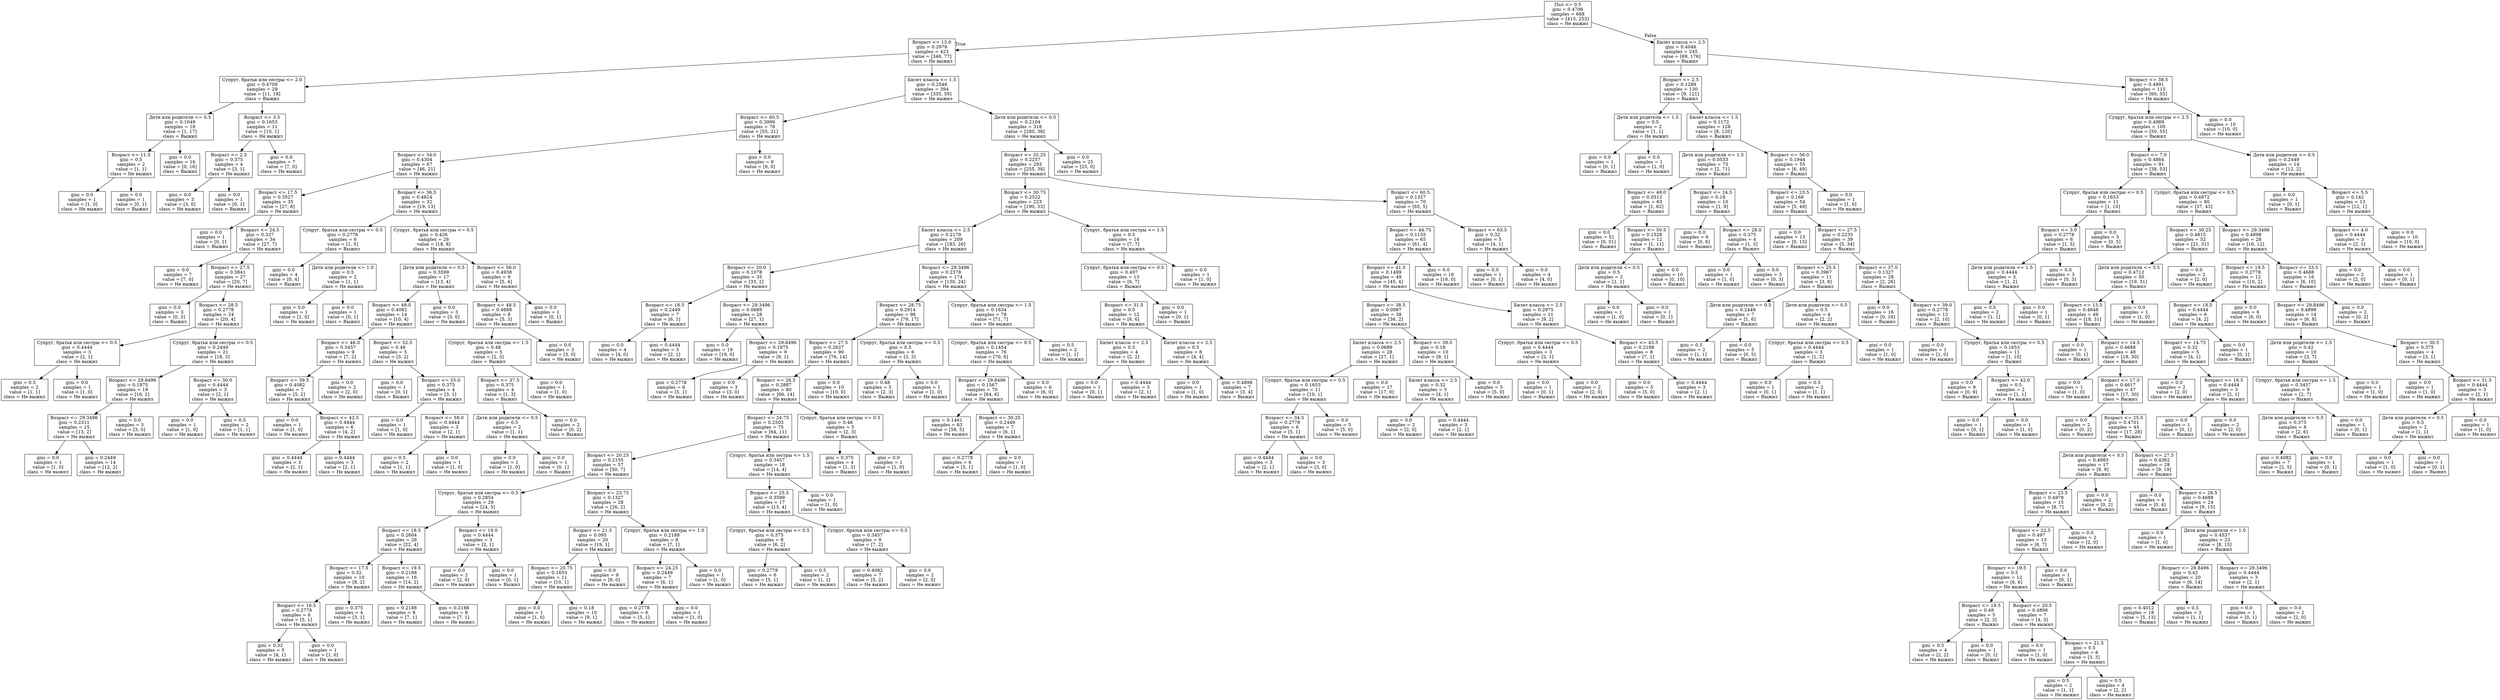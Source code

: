 digraph Tree {
node [shape=box] ;
0 [label="Пол <= 0.5\ngini = 0.4706\nsamples = 668\nvalue = [415, 253]\nclass = Не выжил"] ;
1 [label="Возраст <= 13.0\ngini = 0.2978\nsamples = 423\nvalue = [346, 77]\nclass = Не выжил"] ;
0 -> 1 [labeldistance=2.5, labelangle=45, headlabel="True"] ;
2 [label="Супруг, братья или сестры <= 2.0\ngini = 0.4709\nsamples = 29\nvalue = [11, 18]\nclass = Выжил"] ;
1 -> 2 ;
3 [label="Дети или родители <= 0.5\ngini = 0.1049\nsamples = 18\nvalue = [1, 17]\nclass = Выжил"] ;
2 -> 3 ;
4 [label="Возраст <= 11.5\ngini = 0.5\nsamples = 2\nvalue = [1, 1]\nclass = Не выжил"] ;
3 -> 4 ;
5 [label="gini = 0.0\nsamples = 1\nvalue = [1, 0]\nclass = Не выжил"] ;
4 -> 5 ;
6 [label="gini = 0.0\nsamples = 1\nvalue = [0, 1]\nclass = Выжил"] ;
4 -> 6 ;
7 [label="gini = 0.0\nsamples = 16\nvalue = [0, 16]\nclass = Выжил"] ;
3 -> 7 ;
8 [label="Возраст <= 3.5\ngini = 0.1653\nsamples = 11\nvalue = [10, 1]\nclass = Не выжил"] ;
2 -> 8 ;
9 [label="Возраст <= 2.5\ngini = 0.375\nsamples = 4\nvalue = [3, 1]\nclass = Не выжил"] ;
8 -> 9 ;
10 [label="gini = 0.0\nsamples = 3\nvalue = [3, 0]\nclass = Не выжил"] ;
9 -> 10 ;
11 [label="gini = 0.0\nsamples = 1\nvalue = [0, 1]\nclass = Выжил"] ;
9 -> 11 ;
12 [label="gini = 0.0\nsamples = 7\nvalue = [7, 0]\nclass = Не выжил"] ;
8 -> 12 ;
13 [label="Билет класса <= 1.5\ngini = 0.2546\nsamples = 394\nvalue = [335, 59]\nclass = Не выжил"] ;
1 -> 13 ;
14 [label="Возраст <= 60.5\ngini = 0.3999\nsamples = 76\nvalue = [55, 21]\nclass = Не выжил"] ;
13 -> 14 ;
15 [label="Возраст <= 34.0\ngini = 0.4304\nsamples = 67\nvalue = [46, 21]\nclass = Не выжил"] ;
14 -> 15 ;
16 [label="Возраст <= 17.5\ngini = 0.3527\nsamples = 35\nvalue = [27, 8]\nclass = Не выжил"] ;
15 -> 16 ;
17 [label="gini = 0.0\nsamples = 1\nvalue = [0, 1]\nclass = Выжил"] ;
16 -> 17 ;
18 [label="Возраст <= 24.5\ngini = 0.327\nsamples = 34\nvalue = [27, 7]\nclass = Не выжил"] ;
16 -> 18 ;
19 [label="gini = 0.0\nsamples = 7\nvalue = [7, 0]\nclass = Не выжил"] ;
18 -> 19 ;
20 [label="Возраст <= 27.5\ngini = 0.3841\nsamples = 27\nvalue = [20, 7]\nclass = Не выжил"] ;
18 -> 20 ;
21 [label="gini = 0.0\nsamples = 3\nvalue = [0, 3]\nclass = Выжил"] ;
20 -> 21 ;
22 [label="Возраст <= 28.5\ngini = 0.2778\nsamples = 24\nvalue = [20, 4]\nclass = Не выжил"] ;
20 -> 22 ;
23 [label="Супруг, братья или сестры <= 0.5\ngini = 0.4444\nsamples = 3\nvalue = [2, 1]\nclass = Не выжил"] ;
22 -> 23 ;
24 [label="gini = 0.5\nsamples = 2\nvalue = [1, 1]\nclass = Не выжил"] ;
23 -> 24 ;
25 [label="gini = 0.0\nsamples = 1\nvalue = [1, 0]\nclass = Не выжил"] ;
23 -> 25 ;
26 [label="Супруг, братья или сестры <= 0.5\ngini = 0.2449\nsamples = 21\nvalue = [18, 3]\nclass = Не выжил"] ;
22 -> 26 ;
27 [label="Возраст <= 29.8496\ngini = 0.1975\nsamples = 18\nvalue = [16, 2]\nclass = Не выжил"] ;
26 -> 27 ;
28 [label="Возраст <= 29.3496\ngini = 0.2311\nsamples = 15\nvalue = [13, 2]\nclass = Не выжил"] ;
27 -> 28 ;
29 [label="gini = 0.0\nsamples = 1\nvalue = [1, 0]\nclass = Не выжил"] ;
28 -> 29 ;
30 [label="gini = 0.2449\nsamples = 14\nvalue = [12, 2]\nclass = Не выжил"] ;
28 -> 30 ;
31 [label="gini = 0.0\nsamples = 3\nvalue = [3, 0]\nclass = Не выжил"] ;
27 -> 31 ;
32 [label="Возраст <= 30.0\ngini = 0.4444\nsamples = 3\nvalue = [2, 1]\nclass = Не выжил"] ;
26 -> 32 ;
33 [label="gini = 0.0\nsamples = 1\nvalue = [1, 0]\nclass = Не выжил"] ;
32 -> 33 ;
34 [label="gini = 0.5\nsamples = 2\nvalue = [1, 1]\nclass = Не выжил"] ;
32 -> 34 ;
35 [label="Возраст <= 36.5\ngini = 0.4824\nsamples = 32\nvalue = [19, 13]\nclass = Не выжил"] ;
15 -> 35 ;
36 [label="Супруг, братья или сестры <= 0.5\ngini = 0.2778\nsamples = 6\nvalue = [1, 5]\nclass = Выжил"] ;
35 -> 36 ;
37 [label="gini = 0.0\nsamples = 4\nvalue = [0, 4]\nclass = Выжил"] ;
36 -> 37 ;
38 [label="Дети или родители <= 1.0\ngini = 0.5\nsamples = 2\nvalue = [1, 1]\nclass = Не выжил"] ;
36 -> 38 ;
39 [label="gini = 0.0\nsamples = 1\nvalue = [1, 0]\nclass = Не выжил"] ;
38 -> 39 ;
40 [label="gini = 0.0\nsamples = 1\nvalue = [0, 1]\nclass = Выжил"] ;
38 -> 40 ;
41 [label="Супруг, братья или сестры <= 0.5\ngini = 0.426\nsamples = 26\nvalue = [18, 8]\nclass = Не выжил"] ;
35 -> 41 ;
42 [label="Дети или родители <= 0.5\ngini = 0.3599\nsamples = 17\nvalue = [13, 4]\nclass = Не выжил"] ;
41 -> 42 ;
43 [label="Возраст <= 49.0\ngini = 0.4082\nsamples = 14\nvalue = [10, 4]\nclass = Не выжил"] ;
42 -> 43 ;
44 [label="Возраст <= 46.0\ngini = 0.3457\nsamples = 9\nvalue = [7, 2]\nclass = Не выжил"] ;
43 -> 44 ;
45 [label="Возраст <= 39.5\ngini = 0.4082\nsamples = 7\nvalue = [5, 2]\nclass = Не выжил"] ;
44 -> 45 ;
46 [label="gini = 0.0\nsamples = 1\nvalue = [1, 0]\nclass = Не выжил"] ;
45 -> 46 ;
47 [label="Возраст <= 42.5\ngini = 0.4444\nsamples = 6\nvalue = [4, 2]\nclass = Не выжил"] ;
45 -> 47 ;
48 [label="gini = 0.4444\nsamples = 3\nvalue = [2, 1]\nclass = Не выжил"] ;
47 -> 48 ;
49 [label="gini = 0.4444\nsamples = 3\nvalue = [2, 1]\nclass = Не выжил"] ;
47 -> 49 ;
50 [label="gini = 0.0\nsamples = 2\nvalue = [2, 0]\nclass = Не выжил"] ;
44 -> 50 ;
51 [label="Возраст <= 52.5\ngini = 0.48\nsamples = 5\nvalue = [3, 2]\nclass = Не выжил"] ;
43 -> 51 ;
52 [label="gini = 0.0\nsamples = 1\nvalue = [0, 1]\nclass = Выжил"] ;
51 -> 52 ;
53 [label="Возраст <= 55.0\ngini = 0.375\nsamples = 4\nvalue = [3, 1]\nclass = Не выжил"] ;
51 -> 53 ;
54 [label="gini = 0.0\nsamples = 1\nvalue = [1, 0]\nclass = Не выжил"] ;
53 -> 54 ;
55 [label="Возраст <= 58.0\ngini = 0.4444\nsamples = 3\nvalue = [2, 1]\nclass = Не выжил"] ;
53 -> 55 ;
56 [label="gini = 0.5\nsamples = 2\nvalue = [1, 1]\nclass = Не выжил"] ;
55 -> 56 ;
57 [label="gini = 0.0\nsamples = 1\nvalue = [1, 0]\nclass = Не выжил"] ;
55 -> 57 ;
58 [label="gini = 0.0\nsamples = 3\nvalue = [3, 0]\nclass = Не выжил"] ;
42 -> 58 ;
59 [label="Возраст <= 56.0\ngini = 0.4938\nsamples = 9\nvalue = [5, 4]\nclass = Не выжил"] ;
41 -> 59 ;
60 [label="Возраст <= 48.5\ngini = 0.4688\nsamples = 8\nvalue = [5, 3]\nclass = Не выжил"] ;
59 -> 60 ;
61 [label="Супруг, братья или сестры <= 1.5\ngini = 0.48\nsamples = 5\nvalue = [2, 3]\nclass = Выжил"] ;
60 -> 61 ;
62 [label="Возраст <= 37.5\ngini = 0.375\nsamples = 4\nvalue = [1, 3]\nclass = Выжил"] ;
61 -> 62 ;
63 [label="Дети или родители <= 0.5\ngini = 0.5\nsamples = 2\nvalue = [1, 1]\nclass = Не выжил"] ;
62 -> 63 ;
64 [label="gini = 0.0\nsamples = 1\nvalue = [1, 0]\nclass = Не выжил"] ;
63 -> 64 ;
65 [label="gini = 0.0\nsamples = 1\nvalue = [0, 1]\nclass = Выжил"] ;
63 -> 65 ;
66 [label="gini = 0.0\nsamples = 2\nvalue = [0, 2]\nclass = Выжил"] ;
62 -> 66 ;
67 [label="gini = 0.0\nsamples = 1\nvalue = [1, 0]\nclass = Не выжил"] ;
61 -> 67 ;
68 [label="gini = 0.0\nsamples = 3\nvalue = [3, 0]\nclass = Не выжил"] ;
60 -> 68 ;
69 [label="gini = 0.0\nsamples = 1\nvalue = [0, 1]\nclass = Выжил"] ;
59 -> 69 ;
70 [label="gini = 0.0\nsamples = 9\nvalue = [9, 0]\nclass = Не выжил"] ;
14 -> 70 ;
71 [label="Дети или родители <= 0.5\ngini = 0.2104\nsamples = 318\nvalue = [280, 38]\nclass = Не выжил"] ;
13 -> 71 ;
72 [label="Возраст <= 32.25\ngini = 0.2257\nsamples = 293\nvalue = [255, 38]\nclass = Не выжил"] ;
71 -> 72 ;
73 [label="Возраст <= 30.75\ngini = 0.2522\nsamples = 223\nvalue = [190, 33]\nclass = Не выжил"] ;
72 -> 73 ;
74 [label="Билет класса <= 2.5\ngini = 0.2179\nsamples = 209\nvalue = [183, 26]\nclass = Не выжил"] ;
73 -> 74 ;
75 [label="Возраст <= 20.0\ngini = 0.1078\nsamples = 35\nvalue = [33, 2]\nclass = Не выжил"] ;
74 -> 75 ;
76 [label="Возраст <= 18.5\ngini = 0.2449\nsamples = 7\nvalue = [6, 1]\nclass = Не выжил"] ;
75 -> 76 ;
77 [label="gini = 0.0\nsamples = 4\nvalue = [4, 0]\nclass = Не выжил"] ;
76 -> 77 ;
78 [label="gini = 0.4444\nsamples = 3\nvalue = [2, 1]\nclass = Не выжил"] ;
76 -> 78 ;
79 [label="Возраст <= 29.3496\ngini = 0.0689\nsamples = 28\nvalue = [27, 1]\nclass = Не выжил"] ;
75 -> 79 ;
80 [label="gini = 0.0\nsamples = 19\nvalue = [19, 0]\nclass = Не выжил"] ;
79 -> 80 ;
81 [label="Возраст <= 29.8496\ngini = 0.1975\nsamples = 9\nvalue = [8, 1]\nclass = Не выжил"] ;
79 -> 81 ;
82 [label="gini = 0.2778\nsamples = 6\nvalue = [5, 1]\nclass = Не выжил"] ;
81 -> 82 ;
83 [label="gini = 0.0\nsamples = 3\nvalue = [3, 0]\nclass = Не выжил"] ;
81 -> 83 ;
84 [label="Возраст <= 29.3496\ngini = 0.2378\nsamples = 174\nvalue = [150, 24]\nclass = Не выжил"] ;
74 -> 84 ;
85 [label="Возраст <= 28.75\ngini = 0.2914\nsamples = 96\nvalue = [79, 17]\nclass = Не выжил"] ;
84 -> 85 ;
86 [label="Возраст <= 27.5\ngini = 0.2627\nsamples = 90\nvalue = [76, 14]\nclass = Не выжил"] ;
85 -> 86 ;
87 [label="Возраст <= 26.5\ngini = 0.2887\nsamples = 80\nvalue = [66, 14]\nclass = Не выжил"] ;
86 -> 87 ;
88 [label="Возраст <= 24.75\ngini = 0.2503\nsamples = 75\nvalue = [64, 11]\nclass = Не выжил"] ;
87 -> 88 ;
89 [label="Возраст <= 20.25\ngini = 0.2155\nsamples = 57\nvalue = [50, 7]\nclass = Не выжил"] ;
88 -> 89 ;
90 [label="Супруг, братья или сестры <= 0.5\ngini = 0.2854\nsamples = 29\nvalue = [24, 5]\nclass = Не выжил"] ;
89 -> 90 ;
91 [label="Возраст <= 18.5\ngini = 0.2604\nsamples = 26\nvalue = [22, 4]\nclass = Не выжил"] ;
90 -> 91 ;
92 [label="Возраст <= 17.5\ngini = 0.32\nsamples = 10\nvalue = [8, 2]\nclass = Не выжил"] ;
91 -> 92 ;
93 [label="Возраст <= 16.5\ngini = 0.2778\nsamples = 6\nvalue = [5, 1]\nclass = Не выжил"] ;
92 -> 93 ;
94 [label="gini = 0.32\nsamples = 5\nvalue = [4, 1]\nclass = Не выжил"] ;
93 -> 94 ;
95 [label="gini = 0.0\nsamples = 1\nvalue = [1, 0]\nclass = Не выжил"] ;
93 -> 95 ;
96 [label="gini = 0.375\nsamples = 4\nvalue = [3, 1]\nclass = Не выжил"] ;
92 -> 96 ;
97 [label="Возраст <= 19.5\ngini = 0.2188\nsamples = 16\nvalue = [14, 2]\nclass = Не выжил"] ;
91 -> 97 ;
98 [label="gini = 0.2188\nsamples = 8\nvalue = [7, 1]\nclass = Не выжил"] ;
97 -> 98 ;
99 [label="gini = 0.2188\nsamples = 8\nvalue = [7, 1]\nclass = Не выжил"] ;
97 -> 99 ;
100 [label="Возраст <= 19.0\ngini = 0.4444\nsamples = 3\nvalue = [2, 1]\nclass = Не выжил"] ;
90 -> 100 ;
101 [label="gini = 0.0\nsamples = 2\nvalue = [2, 0]\nclass = Не выжил"] ;
100 -> 101 ;
102 [label="gini = 0.0\nsamples = 1\nvalue = [0, 1]\nclass = Выжил"] ;
100 -> 102 ;
103 [label="Возраст <= 23.75\ngini = 0.1327\nsamples = 28\nvalue = [26, 2]\nclass = Не выжил"] ;
89 -> 103 ;
104 [label="Возраст <= 21.5\ngini = 0.095\nsamples = 20\nvalue = [19, 1]\nclass = Не выжил"] ;
103 -> 104 ;
105 [label="Возраст <= 20.75\ngini = 0.1653\nsamples = 11\nvalue = [10, 1]\nclass = Не выжил"] ;
104 -> 105 ;
106 [label="gini = 0.0\nsamples = 1\nvalue = [1, 0]\nclass = Не выжил"] ;
105 -> 106 ;
107 [label="gini = 0.18\nsamples = 10\nvalue = [9, 1]\nclass = Не выжил"] ;
105 -> 107 ;
108 [label="gini = 0.0\nsamples = 9\nvalue = [9, 0]\nclass = Не выжил"] ;
104 -> 108 ;
109 [label="Супруг, братья или сестры <= 1.0\ngini = 0.2188\nsamples = 8\nvalue = [7, 1]\nclass = Не выжил"] ;
103 -> 109 ;
110 [label="Возраст <= 24.25\ngini = 0.2449\nsamples = 7\nvalue = [6, 1]\nclass = Не выжил"] ;
109 -> 110 ;
111 [label="gini = 0.2778\nsamples = 6\nvalue = [5, 1]\nclass = Не выжил"] ;
110 -> 111 ;
112 [label="gini = 0.0\nsamples = 1\nvalue = [1, 0]\nclass = Не выжил"] ;
110 -> 112 ;
113 [label="gini = 0.0\nsamples = 1\nvalue = [1, 0]\nclass = Не выжил"] ;
109 -> 113 ;
114 [label="Супруг, братья или сестры <= 1.5\ngini = 0.3457\nsamples = 18\nvalue = [14, 4]\nclass = Не выжил"] ;
88 -> 114 ;
115 [label="Возраст <= 25.5\ngini = 0.3599\nsamples = 17\nvalue = [13, 4]\nclass = Не выжил"] ;
114 -> 115 ;
116 [label="Супруг, братья или сестры <= 0.5\ngini = 0.375\nsamples = 8\nvalue = [6, 2]\nclass = Не выжил"] ;
115 -> 116 ;
117 [label="gini = 0.2778\nsamples = 6\nvalue = [5, 1]\nclass = Не выжил"] ;
116 -> 117 ;
118 [label="gini = 0.5\nsamples = 2\nvalue = [1, 1]\nclass = Не выжил"] ;
116 -> 118 ;
119 [label="Супруг, братья или сестры <= 0.5\ngini = 0.3457\nsamples = 9\nvalue = [7, 2]\nclass = Не выжил"] ;
115 -> 119 ;
120 [label="gini = 0.4082\nsamples = 7\nvalue = [5, 2]\nclass = Не выжил"] ;
119 -> 120 ;
121 [label="gini = 0.0\nsamples = 2\nvalue = [2, 0]\nclass = Не выжил"] ;
119 -> 121 ;
122 [label="gini = 0.0\nsamples = 1\nvalue = [1, 0]\nclass = Не выжил"] ;
114 -> 122 ;
123 [label="Супруг, братья или сестры <= 0.5\ngini = 0.48\nsamples = 5\nvalue = [2, 3]\nclass = Выжил"] ;
87 -> 123 ;
124 [label="gini = 0.375\nsamples = 4\nvalue = [1, 3]\nclass = Выжил"] ;
123 -> 124 ;
125 [label="gini = 0.0\nsamples = 1\nvalue = [1, 0]\nclass = Не выжил"] ;
123 -> 125 ;
126 [label="gini = 0.0\nsamples = 10\nvalue = [10, 0]\nclass = Не выжил"] ;
86 -> 126 ;
127 [label="Супруг, братья или сестры <= 0.5\ngini = 0.5\nsamples = 6\nvalue = [3, 3]\nclass = Не выжил"] ;
85 -> 127 ;
128 [label="gini = 0.48\nsamples = 5\nvalue = [2, 3]\nclass = Выжил"] ;
127 -> 128 ;
129 [label="gini = 0.0\nsamples = 1\nvalue = [1, 0]\nclass = Не выжил"] ;
127 -> 129 ;
130 [label="Супруг, братья или сестры <= 1.5\ngini = 0.1634\nsamples = 78\nvalue = [71, 7]\nclass = Не выжил"] ;
84 -> 130 ;
131 [label="Супруг, братья или сестры <= 0.5\ngini = 0.1454\nsamples = 76\nvalue = [70, 6]\nclass = Не выжил"] ;
130 -> 131 ;
132 [label="Возраст <= 29.8496\ngini = 0.1567\nsamples = 70\nvalue = [64, 6]\nclass = Не выжил"] ;
131 -> 132 ;
133 [label="gini = 0.1461\nsamples = 63\nvalue = [58, 5]\nclass = Не выжил"] ;
132 -> 133 ;
134 [label="Возраст <= 30.25\ngini = 0.2449\nsamples = 7\nvalue = [6, 1]\nclass = Не выжил"] ;
132 -> 134 ;
135 [label="gini = 0.2778\nsamples = 6\nvalue = [5, 1]\nclass = Не выжил"] ;
134 -> 135 ;
136 [label="gini = 0.0\nsamples = 1\nvalue = [1, 0]\nclass = Не выжил"] ;
134 -> 136 ;
137 [label="gini = 0.0\nsamples = 6\nvalue = [6, 0]\nclass = Не выжил"] ;
131 -> 137 ;
138 [label="gini = 0.5\nsamples = 2\nvalue = [1, 1]\nclass = Не выжил"] ;
130 -> 138 ;
139 [label="Супруг, братья или сестры <= 1.5\ngini = 0.5\nsamples = 14\nvalue = [7, 7]\nclass = Не выжил"] ;
73 -> 139 ;
140 [label="Супруг, братья или сестры <= 0.5\ngini = 0.497\nsamples = 13\nvalue = [6, 7]\nclass = Выжил"] ;
139 -> 140 ;
141 [label="Возраст <= 31.5\ngini = 0.5\nsamples = 12\nvalue = [6, 6]\nclass = Не выжил"] ;
140 -> 141 ;
142 [label="Билет класса <= 2.5\ngini = 0.5\nsamples = 4\nvalue = [2, 2]\nclass = Не выжил"] ;
141 -> 142 ;
143 [label="gini = 0.0\nsamples = 1\nvalue = [0, 1]\nclass = Выжил"] ;
142 -> 143 ;
144 [label="gini = 0.4444\nsamples = 3\nvalue = [2, 1]\nclass = Не выжил"] ;
142 -> 144 ;
145 [label="Билет класса <= 2.5\ngini = 0.5\nsamples = 8\nvalue = [4, 4]\nclass = Не выжил"] ;
141 -> 145 ;
146 [label="gini = 0.0\nsamples = 1\nvalue = [1, 0]\nclass = Не выжил"] ;
145 -> 146 ;
147 [label="gini = 0.4898\nsamples = 7\nvalue = [3, 4]\nclass = Выжил"] ;
145 -> 147 ;
148 [label="gini = 0.0\nsamples = 1\nvalue = [0, 1]\nclass = Выжил"] ;
140 -> 148 ;
149 [label="gini = 0.0\nsamples = 1\nvalue = [1, 0]\nclass = Не выжил"] ;
139 -> 149 ;
150 [label="Возраст <= 60.5\ngini = 0.1327\nsamples = 70\nvalue = [65, 5]\nclass = Не выжил"] ;
72 -> 150 ;
151 [label="Возраст <= 44.75\ngini = 0.1155\nsamples = 65\nvalue = [61, 4]\nclass = Не выжил"] ;
150 -> 151 ;
152 [label="Возраст <= 41.5\ngini = 0.1499\nsamples = 49\nvalue = [45, 4]\nclass = Не выжил"] ;
151 -> 152 ;
153 [label="Возраст <= 38.5\ngini = 0.0997\nsamples = 38\nvalue = [36, 2]\nclass = Не выжил"] ;
152 -> 153 ;
154 [label="Билет класса <= 2.5\ngini = 0.0689\nsamples = 28\nvalue = [27, 1]\nclass = Не выжил"] ;
153 -> 154 ;
155 [label="Супруг, братья или сестры <= 0.5\ngini = 0.1653\nsamples = 11\nvalue = [10, 1]\nclass = Не выжил"] ;
154 -> 155 ;
156 [label="Возраст <= 34.5\ngini = 0.2778\nsamples = 6\nvalue = [5, 1]\nclass = Не выжил"] ;
155 -> 156 ;
157 [label="gini = 0.4444\nsamples = 3\nvalue = [2, 1]\nclass = Не выжил"] ;
156 -> 157 ;
158 [label="gini = 0.0\nsamples = 3\nvalue = [3, 0]\nclass = Не выжил"] ;
156 -> 158 ;
159 [label="gini = 0.0\nsamples = 5\nvalue = [5, 0]\nclass = Не выжил"] ;
155 -> 159 ;
160 [label="gini = 0.0\nsamples = 17\nvalue = [17, 0]\nclass = Не выжил"] ;
154 -> 160 ;
161 [label="Возраст <= 39.5\ngini = 0.18\nsamples = 10\nvalue = [9, 1]\nclass = Не выжил"] ;
153 -> 161 ;
162 [label="Билет класса <= 2.5\ngini = 0.32\nsamples = 5\nvalue = [4, 1]\nclass = Не выжил"] ;
161 -> 162 ;
163 [label="gini = 0.0\nsamples = 2\nvalue = [2, 0]\nclass = Не выжил"] ;
162 -> 163 ;
164 [label="gini = 0.4444\nsamples = 3\nvalue = [2, 1]\nclass = Не выжил"] ;
162 -> 164 ;
165 [label="gini = 0.0\nsamples = 5\nvalue = [5, 0]\nclass = Не выжил"] ;
161 -> 165 ;
166 [label="Билет класса <= 2.5\ngini = 0.2975\nsamples = 11\nvalue = [9, 2]\nclass = Не выжил"] ;
152 -> 166 ;
167 [label="Супруг, братья или сестры <= 0.5\ngini = 0.4444\nsamples = 3\nvalue = [2, 1]\nclass = Не выжил"] ;
166 -> 167 ;
168 [label="gini = 0.0\nsamples = 1\nvalue = [0, 1]\nclass = Выжил"] ;
167 -> 168 ;
169 [label="gini = 0.0\nsamples = 2\nvalue = [2, 0]\nclass = Не выжил"] ;
167 -> 169 ;
170 [label="Возраст <= 43.5\ngini = 0.2188\nsamples = 8\nvalue = [7, 1]\nclass = Не выжил"] ;
166 -> 170 ;
171 [label="gini = 0.0\nsamples = 5\nvalue = [5, 0]\nclass = Не выжил"] ;
170 -> 171 ;
172 [label="gini = 0.4444\nsamples = 3\nvalue = [2, 1]\nclass = Не выжил"] ;
170 -> 172 ;
173 [label="gini = 0.0\nsamples = 16\nvalue = [16, 0]\nclass = Не выжил"] ;
151 -> 173 ;
174 [label="Возраст <= 63.5\ngini = 0.32\nsamples = 5\nvalue = [4, 1]\nclass = Не выжил"] ;
150 -> 174 ;
175 [label="gini = 0.0\nsamples = 1\nvalue = [0, 1]\nclass = Выжил"] ;
174 -> 175 ;
176 [label="gini = 0.0\nsamples = 4\nvalue = [4, 0]\nclass = Не выжил"] ;
174 -> 176 ;
177 [label="gini = 0.0\nsamples = 25\nvalue = [25, 0]\nclass = Не выжил"] ;
71 -> 177 ;
178 [label="Билет класса <= 2.5\ngini = 0.4046\nsamples = 245\nvalue = [69, 176]\nclass = Выжил"] ;
0 -> 178 [labeldistance=2.5, labelangle=-45, headlabel="False"] ;
179 [label="Возраст <= 2.5\ngini = 0.1289\nsamples = 130\nvalue = [9, 121]\nclass = Выжил"] ;
178 -> 179 ;
180 [label="Дети или родители <= 1.5\ngini = 0.5\nsamples = 2\nvalue = [1, 1]\nclass = Не выжил"] ;
179 -> 180 ;
181 [label="gini = 0.0\nsamples = 1\nvalue = [0, 1]\nclass = Выжил"] ;
180 -> 181 ;
182 [label="gini = 0.0\nsamples = 1\nvalue = [1, 0]\nclass = Не выжил"] ;
180 -> 182 ;
183 [label="Билет класса <= 1.5\ngini = 0.1172\nsamples = 128\nvalue = [8, 120]\nclass = Выжил"] ;
179 -> 183 ;
184 [label="Дети или родители <= 1.5\ngini = 0.0533\nsamples = 73\nvalue = [2, 71]\nclass = Выжил"] ;
183 -> 184 ;
185 [label="Возраст <= 49.0\ngini = 0.0312\nsamples = 63\nvalue = [1, 62]\nclass = Выжил"] ;
184 -> 185 ;
186 [label="gini = 0.0\nsamples = 51\nvalue = [0, 51]\nclass = Выжил"] ;
185 -> 186 ;
187 [label="Возраст <= 50.5\ngini = 0.1528\nsamples = 12\nvalue = [1, 11]\nclass = Выжил"] ;
185 -> 187 ;
188 [label="Дети или родители <= 0.5\ngini = 0.5\nsamples = 2\nvalue = [1, 1]\nclass = Не выжил"] ;
187 -> 188 ;
189 [label="gini = 0.0\nsamples = 1\nvalue = [1, 0]\nclass = Не выжил"] ;
188 -> 189 ;
190 [label="gini = 0.0\nsamples = 1\nvalue = [0, 1]\nclass = Выжил"] ;
188 -> 190 ;
191 [label="gini = 0.0\nsamples = 10\nvalue = [0, 10]\nclass = Выжил"] ;
187 -> 191 ;
192 [label="Возраст <= 24.5\ngini = 0.18\nsamples = 10\nvalue = [1, 9]\nclass = Выжил"] ;
184 -> 192 ;
193 [label="gini = 0.0\nsamples = 6\nvalue = [0, 6]\nclass = Выжил"] ;
192 -> 193 ;
194 [label="Возраст <= 28.0\ngini = 0.375\nsamples = 4\nvalue = [1, 3]\nclass = Выжил"] ;
192 -> 194 ;
195 [label="gini = 0.0\nsamples = 1\nvalue = [1, 0]\nclass = Не выжил"] ;
194 -> 195 ;
196 [label="gini = 0.0\nsamples = 3\nvalue = [0, 3]\nclass = Выжил"] ;
194 -> 196 ;
197 [label="Возраст <= 56.0\ngini = 0.1944\nsamples = 55\nvalue = [6, 49]\nclass = Выжил"] ;
183 -> 197 ;
198 [label="Возраст <= 23.5\ngini = 0.168\nsamples = 54\nvalue = [5, 49]\nclass = Выжил"] ;
197 -> 198 ;
199 [label="gini = 0.0\nsamples = 15\nvalue = [0, 15]\nclass = Выжил"] ;
198 -> 199 ;
200 [label="Возраст <= 27.5\ngini = 0.2235\nsamples = 39\nvalue = [5, 34]\nclass = Выжил"] ;
198 -> 200 ;
201 [label="Возраст <= 25.5\ngini = 0.3967\nsamples = 11\nvalue = [3, 8]\nclass = Выжил"] ;
200 -> 201 ;
202 [label="Дети или родители <= 0.5\ngini = 0.2449\nsamples = 7\nvalue = [1, 6]\nclass = Выжил"] ;
201 -> 202 ;
203 [label="gini = 0.5\nsamples = 2\nvalue = [1, 1]\nclass = Не выжил"] ;
202 -> 203 ;
204 [label="gini = 0.0\nsamples = 5\nvalue = [0, 5]\nclass = Выжил"] ;
202 -> 204 ;
205 [label="Дети или родители <= 0.5\ngini = 0.5\nsamples = 4\nvalue = [2, 2]\nclass = Не выжил"] ;
201 -> 205 ;
206 [label="Супруг, братья или сестры <= 0.5\ngini = 0.4444\nsamples = 3\nvalue = [1, 2]\nclass = Выжил"] ;
205 -> 206 ;
207 [label="gini = 0.0\nsamples = 1\nvalue = [0, 1]\nclass = Выжил"] ;
206 -> 207 ;
208 [label="gini = 0.5\nsamples = 2\nvalue = [1, 1]\nclass = Не выжил"] ;
206 -> 208 ;
209 [label="gini = 0.0\nsamples = 1\nvalue = [1, 0]\nclass = Не выжил"] ;
205 -> 209 ;
210 [label="Возраст <= 37.0\ngini = 0.1327\nsamples = 28\nvalue = [2, 26]\nclass = Выжил"] ;
200 -> 210 ;
211 [label="gini = 0.0\nsamples = 16\nvalue = [0, 16]\nclass = Выжил"] ;
210 -> 211 ;
212 [label="Возраст <= 39.0\ngini = 0.2778\nsamples = 12\nvalue = [2, 10]\nclass = Выжил"] ;
210 -> 212 ;
213 [label="gini = 0.0\nsamples = 1\nvalue = [1, 0]\nclass = Не выжил"] ;
212 -> 213 ;
214 [label="Супруг, братья или сестры <= 0.5\ngini = 0.1653\nsamples = 11\nvalue = [1, 10]\nclass = Выжил"] ;
212 -> 214 ;
215 [label="gini = 0.0\nsamples = 9\nvalue = [0, 9]\nclass = Выжил"] ;
214 -> 215 ;
216 [label="Возраст <= 42.0\ngini = 0.5\nsamples = 2\nvalue = [1, 1]\nclass = Не выжил"] ;
214 -> 216 ;
217 [label="gini = 0.0\nsamples = 1\nvalue = [0, 1]\nclass = Выжил"] ;
216 -> 217 ;
218 [label="gini = 0.0\nsamples = 1\nvalue = [1, 0]\nclass = Не выжил"] ;
216 -> 218 ;
219 [label="gini = 0.0\nsamples = 1\nvalue = [1, 0]\nclass = Не выжил"] ;
197 -> 219 ;
220 [label="Возраст <= 38.5\ngini = 0.4991\nsamples = 115\nvalue = [60, 55]\nclass = Не выжил"] ;
178 -> 220 ;
221 [label="Супруг, братья или сестры <= 2.5\ngini = 0.4989\nsamples = 105\nvalue = [50, 55]\nclass = Выжил"] ;
220 -> 221 ;
222 [label="Возраст <= 7.0\ngini = 0.4864\nsamples = 91\nvalue = [38, 53]\nclass = Выжил"] ;
221 -> 222 ;
223 [label="Супруг, братья или сестры <= 0.5\ngini = 0.1653\nsamples = 11\nvalue = [1, 10]\nclass = Выжил"] ;
222 -> 223 ;
224 [label="Возраст <= 3.0\ngini = 0.2778\nsamples = 6\nvalue = [1, 5]\nclass = Выжил"] ;
223 -> 224 ;
225 [label="Дети или родители <= 1.5\ngini = 0.4444\nsamples = 3\nvalue = [1, 2]\nclass = Выжил"] ;
224 -> 225 ;
226 [label="gini = 0.5\nsamples = 2\nvalue = [1, 1]\nclass = Не выжил"] ;
225 -> 226 ;
227 [label="gini = 0.0\nsamples = 1\nvalue = [0, 1]\nclass = Выжил"] ;
225 -> 227 ;
228 [label="gini = 0.0\nsamples = 3\nvalue = [0, 3]\nclass = Выжил"] ;
224 -> 228 ;
229 [label="gini = 0.0\nsamples = 5\nvalue = [0, 5]\nclass = Выжил"] ;
223 -> 229 ;
230 [label="Супруг, братья или сестры <= 0.5\ngini = 0.4972\nsamples = 80\nvalue = [37, 43]\nclass = Выжил"] ;
222 -> 230 ;
231 [label="Возраст <= 30.25\ngini = 0.4815\nsamples = 52\nvalue = [21, 31]\nclass = Выжил"] ;
230 -> 231 ;
232 [label="Дети или родители <= 3.5\ngini = 0.4712\nsamples = 50\nvalue = [19, 31]\nclass = Выжил"] ;
231 -> 232 ;
233 [label="Возраст <= 13.5\ngini = 0.4648\nsamples = 49\nvalue = [18, 31]\nclass = Выжил"] ;
232 -> 233 ;
234 [label="gini = 0.0\nsamples = 1\nvalue = [0, 1]\nclass = Выжил"] ;
233 -> 234 ;
235 [label="Возраст <= 14.5\ngini = 0.4688\nsamples = 48\nvalue = [18, 30]\nclass = Выжил"] ;
233 -> 235 ;
236 [label="gini = 0.0\nsamples = 1\nvalue = [1, 0]\nclass = Не выжил"] ;
235 -> 236 ;
237 [label="Возраст <= 17.0\ngini = 0.4617\nsamples = 47\nvalue = [17, 30]\nclass = Выжил"] ;
235 -> 237 ;
238 [label="gini = 0.0\nsamples = 2\nvalue = [0, 2]\nclass = Выжил"] ;
237 -> 238 ;
239 [label="Возраст <= 25.5\ngini = 0.4701\nsamples = 45\nvalue = [17, 28]\nclass = Выжил"] ;
237 -> 239 ;
240 [label="Дети или родители <= 0.5\ngini = 0.4983\nsamples = 17\nvalue = [8, 9]\nclass = Выжил"] ;
239 -> 240 ;
241 [label="Возраст <= 23.5\ngini = 0.4978\nsamples = 15\nvalue = [8, 7]\nclass = Не выжил"] ;
240 -> 241 ;
242 [label="Возраст <= 22.5\ngini = 0.497\nsamples = 13\nvalue = [6, 7]\nclass = Выжил"] ;
241 -> 242 ;
243 [label="Возраст <= 19.5\ngini = 0.5\nsamples = 12\nvalue = [6, 6]\nclass = Не выжил"] ;
242 -> 243 ;
244 [label="Возраст <= 18.5\ngini = 0.48\nsamples = 5\nvalue = [2, 3]\nclass = Выжил"] ;
243 -> 244 ;
245 [label="gini = 0.5\nsamples = 4\nvalue = [2, 2]\nclass = Не выжил"] ;
244 -> 245 ;
246 [label="gini = 0.0\nsamples = 1\nvalue = [0, 1]\nclass = Выжил"] ;
244 -> 246 ;
247 [label="Возраст <= 20.5\ngini = 0.4898\nsamples = 7\nvalue = [4, 3]\nclass = Не выжил"] ;
243 -> 247 ;
248 [label="gini = 0.0\nsamples = 1\nvalue = [1, 0]\nclass = Не выжил"] ;
247 -> 248 ;
249 [label="Возраст <= 21.5\ngini = 0.5\nsamples = 6\nvalue = [3, 3]\nclass = Не выжил"] ;
247 -> 249 ;
250 [label="gini = 0.5\nsamples = 2\nvalue = [1, 1]\nclass = Не выжил"] ;
249 -> 250 ;
251 [label="gini = 0.5\nsamples = 4\nvalue = [2, 2]\nclass = Не выжил"] ;
249 -> 251 ;
252 [label="gini = 0.0\nsamples = 1\nvalue = [0, 1]\nclass = Выжил"] ;
242 -> 252 ;
253 [label="gini = 0.0\nsamples = 2\nvalue = [2, 0]\nclass = Не выжил"] ;
241 -> 253 ;
254 [label="gini = 0.0\nsamples = 2\nvalue = [0, 2]\nclass = Выжил"] ;
240 -> 254 ;
255 [label="Возраст <= 27.5\ngini = 0.4362\nsamples = 28\nvalue = [9, 19]\nclass = Выжил"] ;
239 -> 255 ;
256 [label="gini = 0.0\nsamples = 4\nvalue = [0, 4]\nclass = Выжил"] ;
255 -> 256 ;
257 [label="Возраст <= 28.5\ngini = 0.4688\nsamples = 24\nvalue = [9, 15]\nclass = Выжил"] ;
255 -> 257 ;
258 [label="gini = 0.0\nsamples = 1\nvalue = [1, 0]\nclass = Не выжил"] ;
257 -> 258 ;
259 [label="Дети или родители <= 1.0\ngini = 0.4537\nsamples = 23\nvalue = [8, 15]\nclass = Выжил"] ;
257 -> 259 ;
260 [label="Возраст <= 29.8496\ngini = 0.42\nsamples = 20\nvalue = [6, 14]\nclass = Выжил"] ;
259 -> 260 ;
261 [label="gini = 0.4012\nsamples = 18\nvalue = [5, 13]\nclass = Выжил"] ;
260 -> 261 ;
262 [label="gini = 0.5\nsamples = 2\nvalue = [1, 1]\nclass = Не выжил"] ;
260 -> 262 ;
263 [label="Возраст <= 29.3496\ngini = 0.4444\nsamples = 3\nvalue = [2, 1]\nclass = Не выжил"] ;
259 -> 263 ;
264 [label="gini = 0.0\nsamples = 1\nvalue = [0, 1]\nclass = Выжил"] ;
263 -> 264 ;
265 [label="gini = 0.0\nsamples = 2\nvalue = [2, 0]\nclass = Не выжил"] ;
263 -> 265 ;
266 [label="gini = 0.0\nsamples = 1\nvalue = [1, 0]\nclass = Не выжил"] ;
232 -> 266 ;
267 [label="gini = 0.0\nsamples = 2\nvalue = [2, 0]\nclass = Не выжил"] ;
231 -> 267 ;
268 [label="Возраст <= 29.3496\ngini = 0.4898\nsamples = 28\nvalue = [16, 12]\nclass = Не выжил"] ;
230 -> 268 ;
269 [label="Возраст <= 19.5\ngini = 0.2778\nsamples = 12\nvalue = [10, 2]\nclass = Не выжил"] ;
268 -> 269 ;
270 [label="Возраст <= 18.5\ngini = 0.4444\nsamples = 6\nvalue = [4, 2]\nclass = Не выжил"] ;
269 -> 270 ;
271 [label="Возраст <= 14.75\ngini = 0.32\nsamples = 5\nvalue = [4, 1]\nclass = Не выжил"] ;
270 -> 271 ;
272 [label="gini = 0.0\nsamples = 2\nvalue = [2, 0]\nclass = Не выжил"] ;
271 -> 272 ;
273 [label="Возраст <= 16.5\ngini = 0.4444\nsamples = 3\nvalue = [2, 1]\nclass = Не выжил"] ;
271 -> 273 ;
274 [label="gini = 0.0\nsamples = 1\nvalue = [0, 1]\nclass = Выжил"] ;
273 -> 274 ;
275 [label="gini = 0.0\nsamples = 2\nvalue = [2, 0]\nclass = Не выжил"] ;
273 -> 275 ;
276 [label="gini = 0.0\nsamples = 1\nvalue = [0, 1]\nclass = Выжил"] ;
270 -> 276 ;
277 [label="gini = 0.0\nsamples = 6\nvalue = [6, 0]\nclass = Не выжил"] ;
269 -> 277 ;
278 [label="Возраст <= 33.5\ngini = 0.4688\nsamples = 16\nvalue = [6, 10]\nclass = Выжил"] ;
268 -> 278 ;
279 [label="Возраст <= 29.8496\ngini = 0.4898\nsamples = 14\nvalue = [6, 8]\nclass = Выжил"] ;
278 -> 279 ;
280 [label="Дети или родители <= 1.5\ngini = 0.42\nsamples = 10\nvalue = [3, 7]\nclass = Выжил"] ;
279 -> 280 ;
281 [label="Супруг, братья или сестры <= 1.5\ngini = 0.3457\nsamples = 9\nvalue = [2, 7]\nclass = Выжил"] ;
280 -> 281 ;
282 [label="Дети или родители <= 0.5\ngini = 0.375\nsamples = 8\nvalue = [2, 6]\nclass = Выжил"] ;
281 -> 282 ;
283 [label="gini = 0.4082\nsamples = 7\nvalue = [2, 5]\nclass = Выжил"] ;
282 -> 283 ;
284 [label="gini = 0.0\nsamples = 1\nvalue = [0, 1]\nclass = Выжил"] ;
282 -> 284 ;
285 [label="gini = 0.0\nsamples = 1\nvalue = [0, 1]\nclass = Выжил"] ;
281 -> 285 ;
286 [label="gini = 0.0\nsamples = 1\nvalue = [1, 0]\nclass = Не выжил"] ;
280 -> 286 ;
287 [label="Возраст <= 30.5\ngini = 0.375\nsamples = 4\nvalue = [3, 1]\nclass = Не выжил"] ;
279 -> 287 ;
288 [label="gini = 0.0\nsamples = 1\nvalue = [1, 0]\nclass = Не выжил"] ;
287 -> 288 ;
289 [label="Возраст <= 31.5\ngini = 0.4444\nsamples = 3\nvalue = [2, 1]\nclass = Не выжил"] ;
287 -> 289 ;
290 [label="Дети или родители <= 0.5\ngini = 0.5\nsamples = 2\nvalue = [1, 1]\nclass = Не выжил"] ;
289 -> 290 ;
291 [label="gini = 0.0\nsamples = 1\nvalue = [1, 0]\nclass = Не выжил"] ;
290 -> 291 ;
292 [label="gini = 0.0\nsamples = 1\nvalue = [0, 1]\nclass = Выжил"] ;
290 -> 292 ;
293 [label="gini = 0.0\nsamples = 1\nvalue = [1, 0]\nclass = Не выжил"] ;
289 -> 293 ;
294 [label="gini = 0.0\nsamples = 2\nvalue = [0, 2]\nclass = Выжил"] ;
278 -> 294 ;
295 [label="Дети или родители <= 0.5\ngini = 0.2449\nsamples = 14\nvalue = [12, 2]\nclass = Не выжил"] ;
221 -> 295 ;
296 [label="gini = 0.0\nsamples = 1\nvalue = [0, 1]\nclass = Выжил"] ;
295 -> 296 ;
297 [label="Возраст <= 5.5\ngini = 0.142\nsamples = 13\nvalue = [12, 1]\nclass = Не выжил"] ;
295 -> 297 ;
298 [label="Возраст <= 4.0\ngini = 0.4444\nsamples = 3\nvalue = [2, 1]\nclass = Не выжил"] ;
297 -> 298 ;
299 [label="gini = 0.0\nsamples = 2\nvalue = [2, 0]\nclass = Не выжил"] ;
298 -> 299 ;
300 [label="gini = 0.0\nsamples = 1\nvalue = [0, 1]\nclass = Выжил"] ;
298 -> 300 ;
301 [label="gini = 0.0\nsamples = 10\nvalue = [10, 0]\nclass = Не выжил"] ;
297 -> 301 ;
302 [label="gini = 0.0\nsamples = 10\nvalue = [10, 0]\nclass = Не выжил"] ;
220 -> 302 ;
}